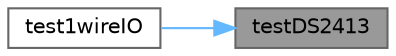 digraph "testDS2413"
{
 // LATEX_PDF_SIZE
  bgcolor="transparent";
  edge [fontname=Helvetica,fontsize=10,labelfontname=Helvetica,labelfontsize=10];
  node [fontname=Helvetica,fontsize=10,shape=box,height=0.2,width=0.4];
  rankdir="RL";
  Node1 [label="testDS2413",height=0.2,width=0.4,color="gray40", fillcolor="grey60", style="filled", fontcolor="black",tooltip=" "];
  Node1 -> Node2 [dir="back",color="steelblue1",style="solid"];
  Node2 [label="test1wireIO",height=0.2,width=0.4,color="grey40", fillcolor="white", style="filled",URL="$1wire__chip__io_8h.html#a93a8808362069ecaef566c7fda84a1b3",tooltip=" "];
}

